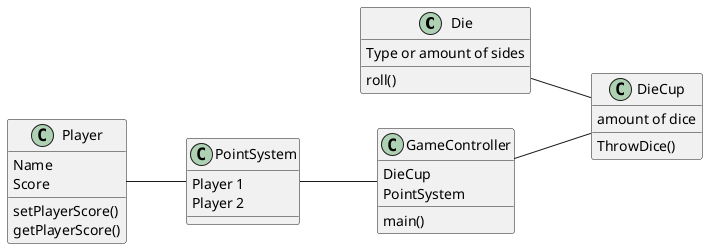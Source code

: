 @startuml
'https://plantuml.com/class-diagram
left to right direction

class Die {
Type or amount of sides
}
Die : roll()

class Player{
Name
Score
}
Player : setPlayerScore()
Player : getPlayerScore()

class DieCup {
amount of dice
}
DieCup : ThrowDice()

class PointSystem {
Player 1
Player 2
}

class GameController {
DieCup
PointSystem
}
GameController : main()



GameController -- DieCup
Die -- DieCup
Player --PointSystem
PointSystem -- GameController


@enduml